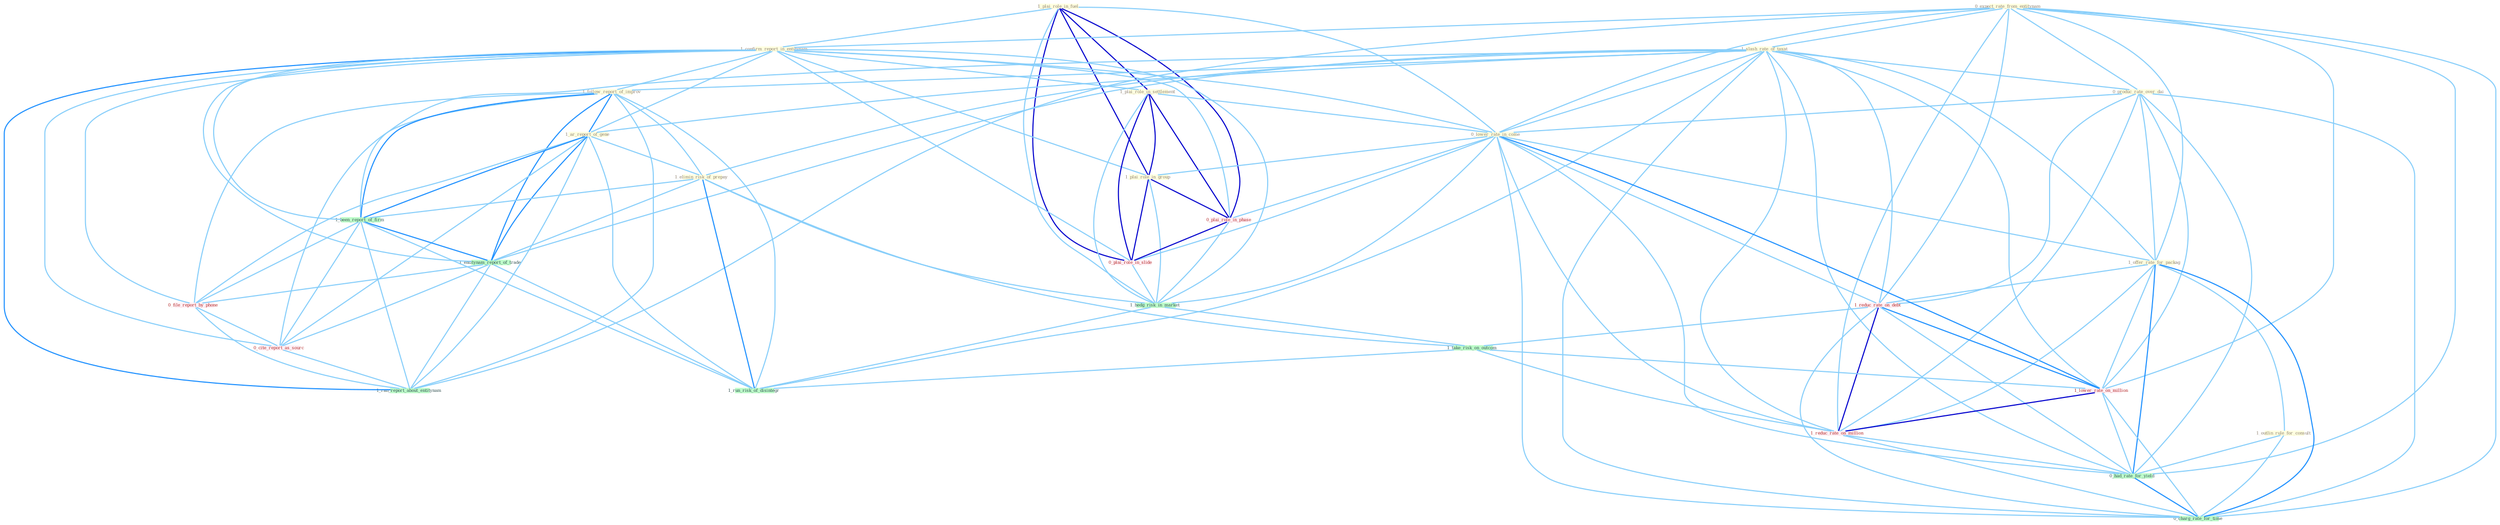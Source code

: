 Graph G{ 
    node
    [shape=polygon,style=filled,width=.5,height=.06,color="#BDFCC9",fixedsize=true,fontsize=4,
    fontcolor="#2f4f4f"];
    {node
    [color="#ffffe0", fontcolor="#8b7d6b"] "1_plai_role_in_fuel " "0_expect_rate_from_entitynam " "1_slash_rate_of_taxat " "1_confirm_report_in_entitynam " "1_plai_role_in_settlement " "0_produc_rate_over_dai " "1_follow_report_of_improv " "0_lower_rate_in_come " "1_plai_role_in_group " "1_offer_rate_for_packag " "1_ar_report_of_gene " "1_outlin_rule_for_consult " "1_elimin_risk_of_prepay "}
{node [color="#fff0f5", fontcolor="#b22222"] "1_reduc_rate_on_debt " "0_plai_role_in_phase " "0_plai_role_in_slide " "0_file_report_by_phone " "0_cite_report_as_sourc " "1_lower_rate_on_million " "1_reduc_rate_on_million "}
edge [color="#B0E2FF"];

	"1_plai_role_in_fuel " -- "1_confirm_report_in_entitynam " [w="1", color="#87cefa" ];
	"1_plai_role_in_fuel " -- "1_plai_role_in_settlement " [w="3", color="#0000cd" , len=0.6];
	"1_plai_role_in_fuel " -- "0_lower_rate_in_come " [w="1", color="#87cefa" ];
	"1_plai_role_in_fuel " -- "1_plai_role_in_group " [w="3", color="#0000cd" , len=0.6];
	"1_plai_role_in_fuel " -- "0_plai_role_in_phase " [w="3", color="#0000cd" , len=0.6];
	"1_plai_role_in_fuel " -- "0_plai_role_in_slide " [w="3", color="#0000cd" , len=0.6];
	"1_plai_role_in_fuel " -- "1_hedg_risk_in_market " [w="1", color="#87cefa" ];
	"0_expect_rate_from_entitynam " -- "1_slash_rate_of_taxat " [w="1", color="#87cefa" ];
	"0_expect_rate_from_entitynam " -- "1_confirm_report_in_entitynam " [w="1", color="#87cefa" ];
	"0_expect_rate_from_entitynam " -- "0_produc_rate_over_dai " [w="1", color="#87cefa" ];
	"0_expect_rate_from_entitynam " -- "0_lower_rate_in_come " [w="1", color="#87cefa" ];
	"0_expect_rate_from_entitynam " -- "1_offer_rate_for_packag " [w="1", color="#87cefa" ];
	"0_expect_rate_from_entitynam " -- "1_reduc_rate_on_debt " [w="1", color="#87cefa" ];
	"0_expect_rate_from_entitynam " -- "1_lower_rate_on_million " [w="1", color="#87cefa" ];
	"0_expect_rate_from_entitynam " -- "1_reduc_rate_on_million " [w="1", color="#87cefa" ];
	"0_expect_rate_from_entitynam " -- "0_had_rate_for_yield " [w="1", color="#87cefa" ];
	"0_expect_rate_from_entitynam " -- "0_charg_rate_for_time " [w="1", color="#87cefa" ];
	"0_expect_rate_from_entitynam " -- "1_ran_report_about_entitynam " [w="1", color="#87cefa" ];
	"1_slash_rate_of_taxat " -- "0_produc_rate_over_dai " [w="1", color="#87cefa" ];
	"1_slash_rate_of_taxat " -- "1_follow_report_of_improv " [w="1", color="#87cefa" ];
	"1_slash_rate_of_taxat " -- "0_lower_rate_in_come " [w="1", color="#87cefa" ];
	"1_slash_rate_of_taxat " -- "1_offer_rate_for_packag " [w="1", color="#87cefa" ];
	"1_slash_rate_of_taxat " -- "1_ar_report_of_gene " [w="1", color="#87cefa" ];
	"1_slash_rate_of_taxat " -- "1_elimin_risk_of_prepay " [w="1", color="#87cefa" ];
	"1_slash_rate_of_taxat " -- "1_reduc_rate_on_debt " [w="1", color="#87cefa" ];
	"1_slash_rate_of_taxat " -- "1_been_report_of_firm " [w="1", color="#87cefa" ];
	"1_slash_rate_of_taxat " -- "1_entitynam_report_of_trade " [w="1", color="#87cefa" ];
	"1_slash_rate_of_taxat " -- "1_lower_rate_on_million " [w="1", color="#87cefa" ];
	"1_slash_rate_of_taxat " -- "1_reduc_rate_on_million " [w="1", color="#87cefa" ];
	"1_slash_rate_of_taxat " -- "1_run_risk_of_disintegr " [w="1", color="#87cefa" ];
	"1_slash_rate_of_taxat " -- "0_had_rate_for_yield " [w="1", color="#87cefa" ];
	"1_slash_rate_of_taxat " -- "0_charg_rate_for_time " [w="1", color="#87cefa" ];
	"1_confirm_report_in_entitynam " -- "1_plai_role_in_settlement " [w="1", color="#87cefa" ];
	"1_confirm_report_in_entitynam " -- "1_follow_report_of_improv " [w="1", color="#87cefa" ];
	"1_confirm_report_in_entitynam " -- "0_lower_rate_in_come " [w="1", color="#87cefa" ];
	"1_confirm_report_in_entitynam " -- "1_plai_role_in_group " [w="1", color="#87cefa" ];
	"1_confirm_report_in_entitynam " -- "1_ar_report_of_gene " [w="1", color="#87cefa" ];
	"1_confirm_report_in_entitynam " -- "0_plai_role_in_phase " [w="1", color="#87cefa" ];
	"1_confirm_report_in_entitynam " -- "1_been_report_of_firm " [w="1", color="#87cefa" ];
	"1_confirm_report_in_entitynam " -- "0_plai_role_in_slide " [w="1", color="#87cefa" ];
	"1_confirm_report_in_entitynam " -- "1_entitynam_report_of_trade " [w="1", color="#87cefa" ];
	"1_confirm_report_in_entitynam " -- "1_hedg_risk_in_market " [w="1", color="#87cefa" ];
	"1_confirm_report_in_entitynam " -- "0_file_report_by_phone " [w="1", color="#87cefa" ];
	"1_confirm_report_in_entitynam " -- "0_cite_report_as_sourc " [w="1", color="#87cefa" ];
	"1_confirm_report_in_entitynam " -- "1_ran_report_about_entitynam " [w="2", color="#1e90ff" , len=0.8];
	"1_plai_role_in_settlement " -- "0_lower_rate_in_come " [w="1", color="#87cefa" ];
	"1_plai_role_in_settlement " -- "1_plai_role_in_group " [w="3", color="#0000cd" , len=0.6];
	"1_plai_role_in_settlement " -- "0_plai_role_in_phase " [w="3", color="#0000cd" , len=0.6];
	"1_plai_role_in_settlement " -- "0_plai_role_in_slide " [w="3", color="#0000cd" , len=0.6];
	"1_plai_role_in_settlement " -- "1_hedg_risk_in_market " [w="1", color="#87cefa" ];
	"0_produc_rate_over_dai " -- "0_lower_rate_in_come " [w="1", color="#87cefa" ];
	"0_produc_rate_over_dai " -- "1_offer_rate_for_packag " [w="1", color="#87cefa" ];
	"0_produc_rate_over_dai " -- "1_reduc_rate_on_debt " [w="1", color="#87cefa" ];
	"0_produc_rate_over_dai " -- "1_lower_rate_on_million " [w="1", color="#87cefa" ];
	"0_produc_rate_over_dai " -- "1_reduc_rate_on_million " [w="1", color="#87cefa" ];
	"0_produc_rate_over_dai " -- "0_had_rate_for_yield " [w="1", color="#87cefa" ];
	"0_produc_rate_over_dai " -- "0_charg_rate_for_time " [w="1", color="#87cefa" ];
	"1_follow_report_of_improv " -- "1_ar_report_of_gene " [w="2", color="#1e90ff" , len=0.8];
	"1_follow_report_of_improv " -- "1_elimin_risk_of_prepay " [w="1", color="#87cefa" ];
	"1_follow_report_of_improv " -- "1_been_report_of_firm " [w="2", color="#1e90ff" , len=0.8];
	"1_follow_report_of_improv " -- "1_entitynam_report_of_trade " [w="2", color="#1e90ff" , len=0.8];
	"1_follow_report_of_improv " -- "0_file_report_by_phone " [w="1", color="#87cefa" ];
	"1_follow_report_of_improv " -- "0_cite_report_as_sourc " [w="1", color="#87cefa" ];
	"1_follow_report_of_improv " -- "1_run_risk_of_disintegr " [w="1", color="#87cefa" ];
	"1_follow_report_of_improv " -- "1_ran_report_about_entitynam " [w="1", color="#87cefa" ];
	"0_lower_rate_in_come " -- "1_plai_role_in_group " [w="1", color="#87cefa" ];
	"0_lower_rate_in_come " -- "1_offer_rate_for_packag " [w="1", color="#87cefa" ];
	"0_lower_rate_in_come " -- "1_reduc_rate_on_debt " [w="1", color="#87cefa" ];
	"0_lower_rate_in_come " -- "0_plai_role_in_phase " [w="1", color="#87cefa" ];
	"0_lower_rate_in_come " -- "0_plai_role_in_slide " [w="1", color="#87cefa" ];
	"0_lower_rate_in_come " -- "1_hedg_risk_in_market " [w="1", color="#87cefa" ];
	"0_lower_rate_in_come " -- "1_lower_rate_on_million " [w="2", color="#1e90ff" , len=0.8];
	"0_lower_rate_in_come " -- "1_reduc_rate_on_million " [w="1", color="#87cefa" ];
	"0_lower_rate_in_come " -- "0_had_rate_for_yield " [w="1", color="#87cefa" ];
	"0_lower_rate_in_come " -- "0_charg_rate_for_time " [w="1", color="#87cefa" ];
	"1_plai_role_in_group " -- "0_plai_role_in_phase " [w="3", color="#0000cd" , len=0.6];
	"1_plai_role_in_group " -- "0_plai_role_in_slide " [w="3", color="#0000cd" , len=0.6];
	"1_plai_role_in_group " -- "1_hedg_risk_in_market " [w="1", color="#87cefa" ];
	"1_offer_rate_for_packag " -- "1_outlin_rule_for_consult " [w="1", color="#87cefa" ];
	"1_offer_rate_for_packag " -- "1_reduc_rate_on_debt " [w="1", color="#87cefa" ];
	"1_offer_rate_for_packag " -- "1_lower_rate_on_million " [w="1", color="#87cefa" ];
	"1_offer_rate_for_packag " -- "1_reduc_rate_on_million " [w="1", color="#87cefa" ];
	"1_offer_rate_for_packag " -- "0_had_rate_for_yield " [w="2", color="#1e90ff" , len=0.8];
	"1_offer_rate_for_packag " -- "0_charg_rate_for_time " [w="2", color="#1e90ff" , len=0.8];
	"1_ar_report_of_gene " -- "1_elimin_risk_of_prepay " [w="1", color="#87cefa" ];
	"1_ar_report_of_gene " -- "1_been_report_of_firm " [w="2", color="#1e90ff" , len=0.8];
	"1_ar_report_of_gene " -- "1_entitynam_report_of_trade " [w="2", color="#1e90ff" , len=0.8];
	"1_ar_report_of_gene " -- "0_file_report_by_phone " [w="1", color="#87cefa" ];
	"1_ar_report_of_gene " -- "0_cite_report_as_sourc " [w="1", color="#87cefa" ];
	"1_ar_report_of_gene " -- "1_run_risk_of_disintegr " [w="1", color="#87cefa" ];
	"1_ar_report_of_gene " -- "1_ran_report_about_entitynam " [w="1", color="#87cefa" ];
	"1_outlin_rule_for_consult " -- "0_had_rate_for_yield " [w="1", color="#87cefa" ];
	"1_outlin_rule_for_consult " -- "0_charg_rate_for_time " [w="1", color="#87cefa" ];
	"1_elimin_risk_of_prepay " -- "1_been_report_of_firm " [w="1", color="#87cefa" ];
	"1_elimin_risk_of_prepay " -- "1_entitynam_report_of_trade " [w="1", color="#87cefa" ];
	"1_elimin_risk_of_prepay " -- "1_hedg_risk_in_market " [w="1", color="#87cefa" ];
	"1_elimin_risk_of_prepay " -- "1_take_risk_on_outcom " [w="1", color="#87cefa" ];
	"1_elimin_risk_of_prepay " -- "1_run_risk_of_disintegr " [w="2", color="#1e90ff" , len=0.8];
	"1_reduc_rate_on_debt " -- "1_take_risk_on_outcom " [w="1", color="#87cefa" ];
	"1_reduc_rate_on_debt " -- "1_lower_rate_on_million " [w="2", color="#1e90ff" , len=0.8];
	"1_reduc_rate_on_debt " -- "1_reduc_rate_on_million " [w="3", color="#0000cd" , len=0.6];
	"1_reduc_rate_on_debt " -- "0_had_rate_for_yield " [w="1", color="#87cefa" ];
	"1_reduc_rate_on_debt " -- "0_charg_rate_for_time " [w="1", color="#87cefa" ];
	"0_plai_role_in_phase " -- "0_plai_role_in_slide " [w="3", color="#0000cd" , len=0.6];
	"0_plai_role_in_phase " -- "1_hedg_risk_in_market " [w="1", color="#87cefa" ];
	"1_been_report_of_firm " -- "1_entitynam_report_of_trade " [w="2", color="#1e90ff" , len=0.8];
	"1_been_report_of_firm " -- "0_file_report_by_phone " [w="1", color="#87cefa" ];
	"1_been_report_of_firm " -- "0_cite_report_as_sourc " [w="1", color="#87cefa" ];
	"1_been_report_of_firm " -- "1_run_risk_of_disintegr " [w="1", color="#87cefa" ];
	"1_been_report_of_firm " -- "1_ran_report_about_entitynam " [w="1", color="#87cefa" ];
	"0_plai_role_in_slide " -- "1_hedg_risk_in_market " [w="1", color="#87cefa" ];
	"1_entitynam_report_of_trade " -- "0_file_report_by_phone " [w="1", color="#87cefa" ];
	"1_entitynam_report_of_trade " -- "0_cite_report_as_sourc " [w="1", color="#87cefa" ];
	"1_entitynam_report_of_trade " -- "1_run_risk_of_disintegr " [w="1", color="#87cefa" ];
	"1_entitynam_report_of_trade " -- "1_ran_report_about_entitynam " [w="1", color="#87cefa" ];
	"1_hedg_risk_in_market " -- "1_take_risk_on_outcom " [w="1", color="#87cefa" ];
	"1_hedg_risk_in_market " -- "1_run_risk_of_disintegr " [w="1", color="#87cefa" ];
	"1_take_risk_on_outcom " -- "1_lower_rate_on_million " [w="1", color="#87cefa" ];
	"1_take_risk_on_outcom " -- "1_reduc_rate_on_million " [w="1", color="#87cefa" ];
	"1_take_risk_on_outcom " -- "1_run_risk_of_disintegr " [w="1", color="#87cefa" ];
	"0_file_report_by_phone " -- "0_cite_report_as_sourc " [w="1", color="#87cefa" ];
	"0_file_report_by_phone " -- "1_ran_report_about_entitynam " [w="1", color="#87cefa" ];
	"0_cite_report_as_sourc " -- "1_ran_report_about_entitynam " [w="1", color="#87cefa" ];
	"1_lower_rate_on_million " -- "1_reduc_rate_on_million " [w="3", color="#0000cd" , len=0.6];
	"1_lower_rate_on_million " -- "0_had_rate_for_yield " [w="1", color="#87cefa" ];
	"1_lower_rate_on_million " -- "0_charg_rate_for_time " [w="1", color="#87cefa" ];
	"1_reduc_rate_on_million " -- "0_had_rate_for_yield " [w="1", color="#87cefa" ];
	"1_reduc_rate_on_million " -- "0_charg_rate_for_time " [w="1", color="#87cefa" ];
	"0_had_rate_for_yield " -- "0_charg_rate_for_time " [w="2", color="#1e90ff" , len=0.8];
}